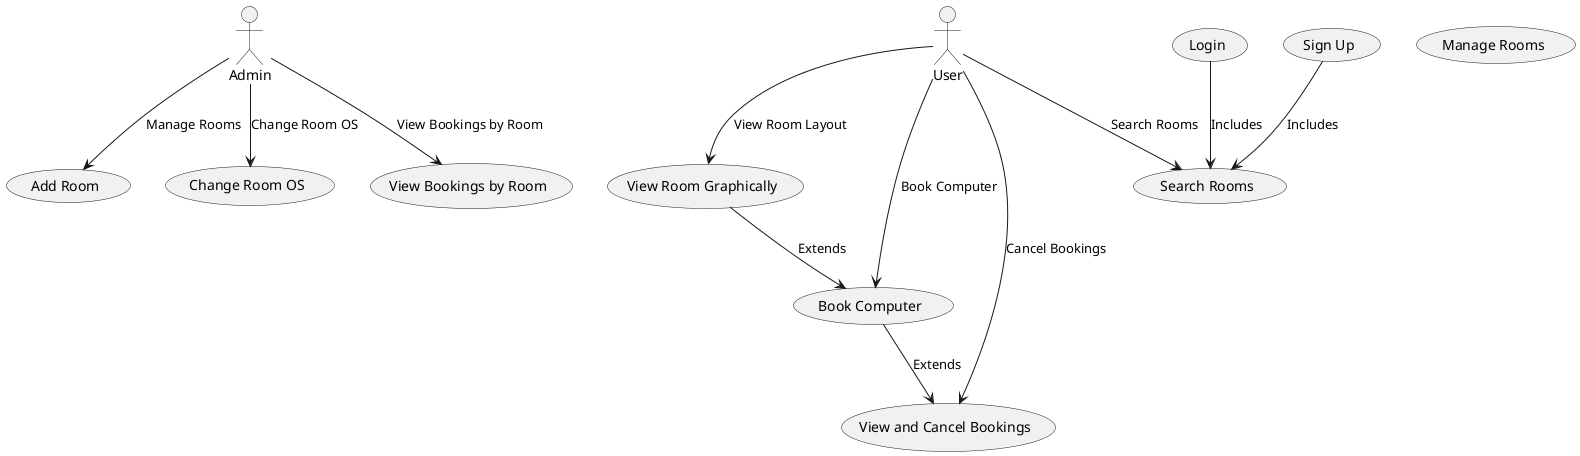 @startuml

actor Admin
actor User as Student

' Main Use Cases
usecase "Login" as UC1
usecase "Sign Up" as UC2
usecase "Search Rooms" as UC3
usecase "Book Computer" as UC4
usecase "View and Cancel Bookings" as UC5
usecase "View Room Graphically" as UC6
usecase "Add Room" as UC7
usecase "Change Room OS" as UC8
usecase "Manage Rooms" as UC9
usecase "View Bookings by Room" as UC10

' Relationships
UC1 --> UC3 : "Includes"
UC2 --> UC3 : "Includes"
UC4 --> UC5 : "Extends"
UC6 --> UC4 : "Extends"

' Admin Relationships
Admin --> UC7 : "Manage Rooms"
Admin --> UC8 : "Change Room OS"
Admin --> UC10 : "View Bookings by Room"

' Student Relationships
Student --> UC3 : "Search Rooms"
Student --> UC4 : "Book Computer"
Student --> UC5 : "Cancel Bookings"
Student --> UC6 : "View Room Layout"

@enduml
